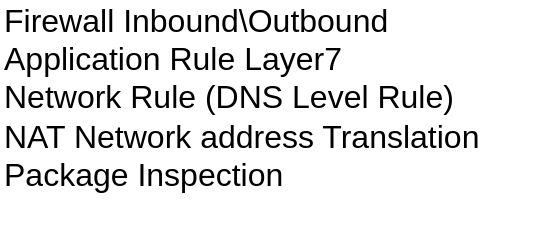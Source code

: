 <mxfile version="24.6.4" type="github">
  <diagram name="Page-1" id="QJOc4FPXJreE6Yzap2Jc">
    <mxGraphModel dx="954" dy="647" grid="1" gridSize="10" guides="1" tooltips="1" connect="1" arrows="1" fold="1" page="1" pageScale="1" pageWidth="827" pageHeight="1169" math="0" shadow="0">
      <root>
        <mxCell id="0" />
        <mxCell id="1" parent="0" />
        <mxCell id="AW5dsRTVW_Ctcq2CAhQz-2" value="&lt;font size=&quot;3&quot;&gt;Firewall Inbound\Outbound&lt;/font&gt;&lt;div&gt;&lt;font size=&quot;3&quot;&gt;Application Rule Layer7&lt;/font&gt;&lt;/div&gt;&lt;div&gt;&lt;font size=&quot;3&quot;&gt;Network Rule (DNS Level Rule)&lt;/font&gt;&lt;/div&gt;&lt;div&gt;&lt;font size=&quot;3&quot;&gt;NAT Network address Translation&lt;/font&gt;&lt;/div&gt;&lt;div&gt;&lt;font size=&quot;3&quot;&gt;Package Inspection&lt;/font&gt;&lt;/div&gt;&lt;div&gt;&lt;font size=&quot;3&quot;&gt;&lt;br&gt;&lt;/font&gt;&lt;/div&gt;" style="text;html=1;align=left;verticalAlign=middle;whiteSpace=wrap;rounded=0;" vertex="1" parent="1">
          <mxGeometry x="50" y="60" width="270" height="80" as="geometry" />
        </mxCell>
      </root>
    </mxGraphModel>
  </diagram>
</mxfile>
